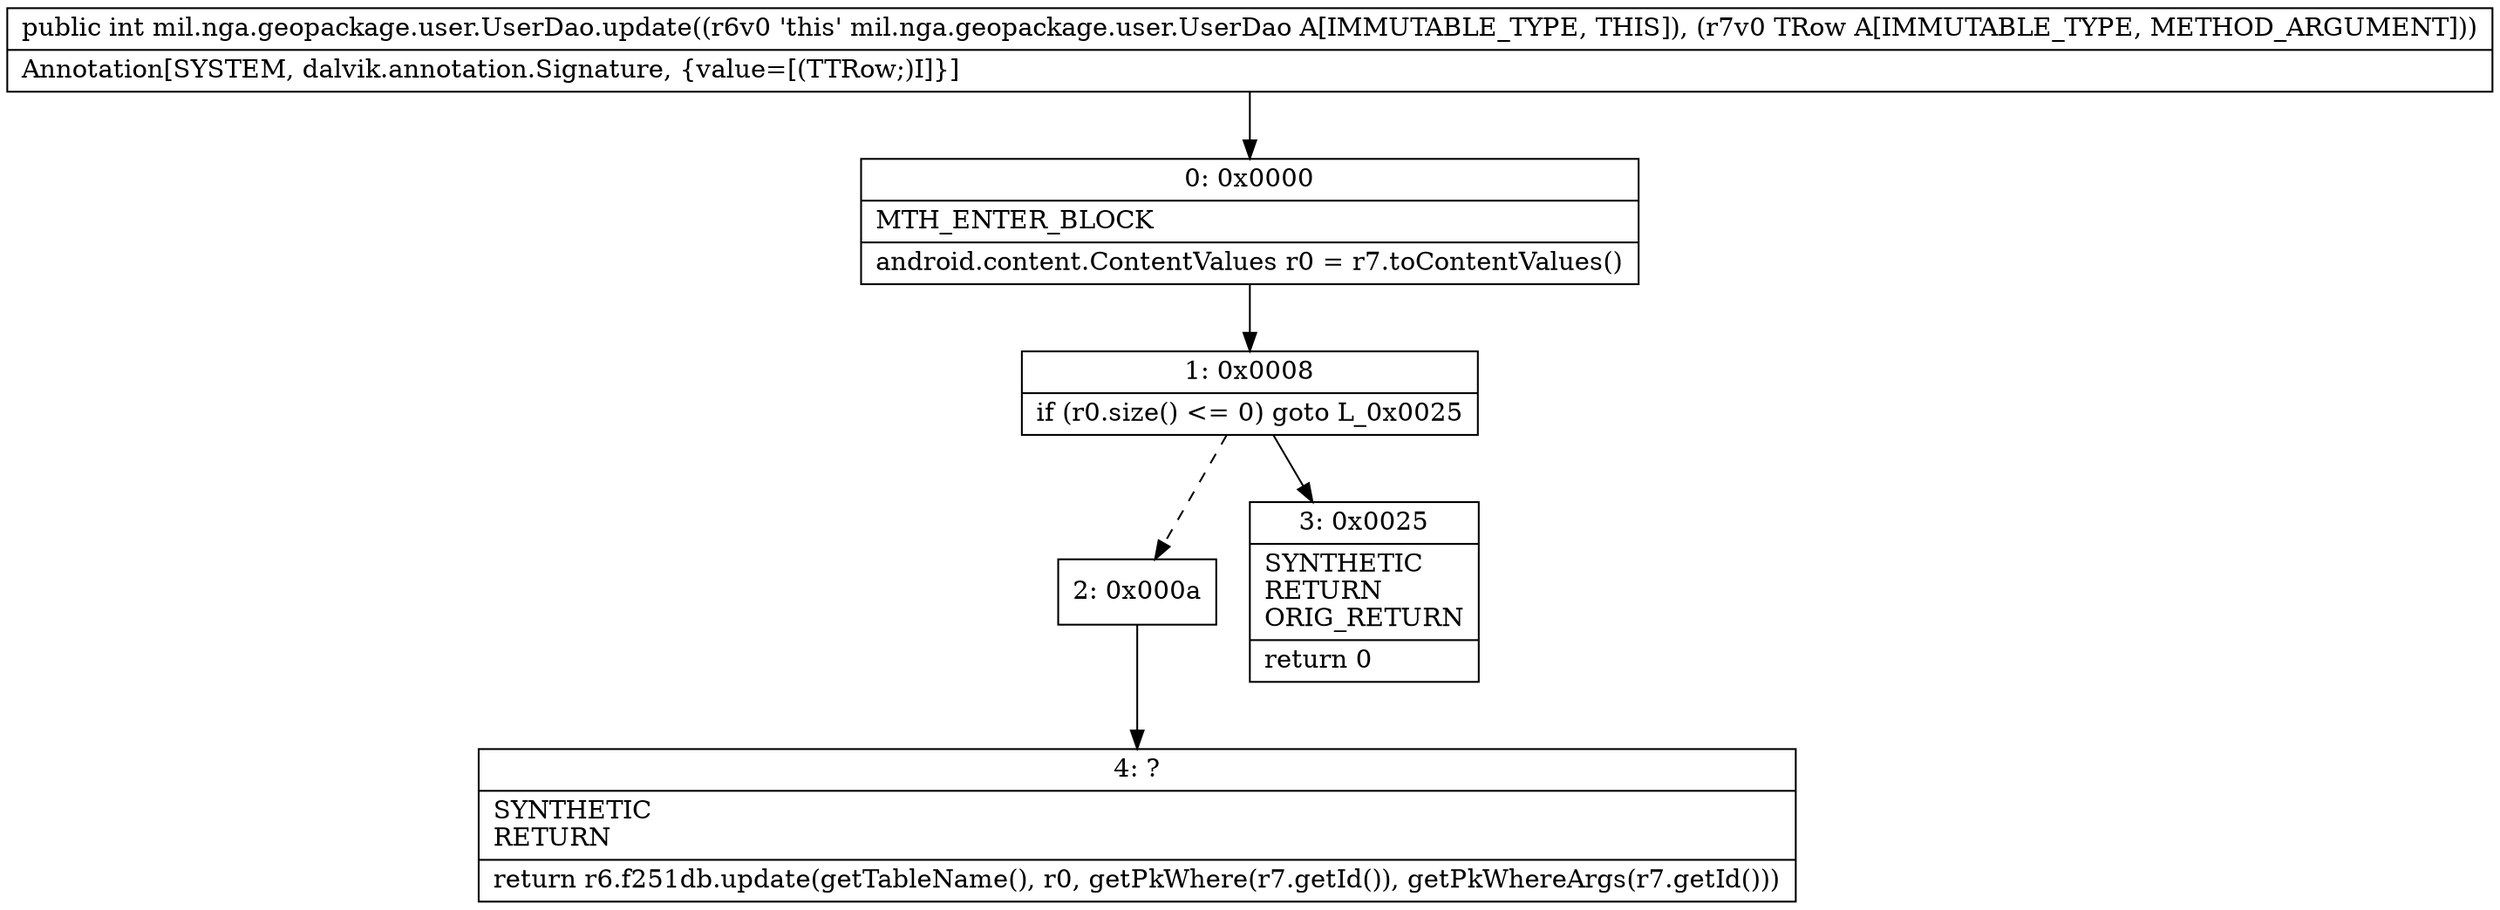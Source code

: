 digraph "CFG formil.nga.geopackage.user.UserDao.update(Lmil\/nga\/geopackage\/user\/UserRow;)I" {
Node_0 [shape=record,label="{0\:\ 0x0000|MTH_ENTER_BLOCK\l|android.content.ContentValues r0 = r7.toContentValues()\l}"];
Node_1 [shape=record,label="{1\:\ 0x0008|if (r0.size() \<= 0) goto L_0x0025\l}"];
Node_2 [shape=record,label="{2\:\ 0x000a}"];
Node_3 [shape=record,label="{3\:\ 0x0025|SYNTHETIC\lRETURN\lORIG_RETURN\l|return 0\l}"];
Node_4 [shape=record,label="{4\:\ ?|SYNTHETIC\lRETURN\l|return r6.f251db.update(getTableName(), r0, getPkWhere(r7.getId()), getPkWhereArgs(r7.getId()))\l}"];
MethodNode[shape=record,label="{public int mil.nga.geopackage.user.UserDao.update((r6v0 'this' mil.nga.geopackage.user.UserDao A[IMMUTABLE_TYPE, THIS]), (r7v0 TRow A[IMMUTABLE_TYPE, METHOD_ARGUMENT]))  | Annotation[SYSTEM, dalvik.annotation.Signature, \{value=[(TTRow;)I]\}]\l}"];
MethodNode -> Node_0;
Node_0 -> Node_1;
Node_1 -> Node_2[style=dashed];
Node_1 -> Node_3;
Node_2 -> Node_4;
}

